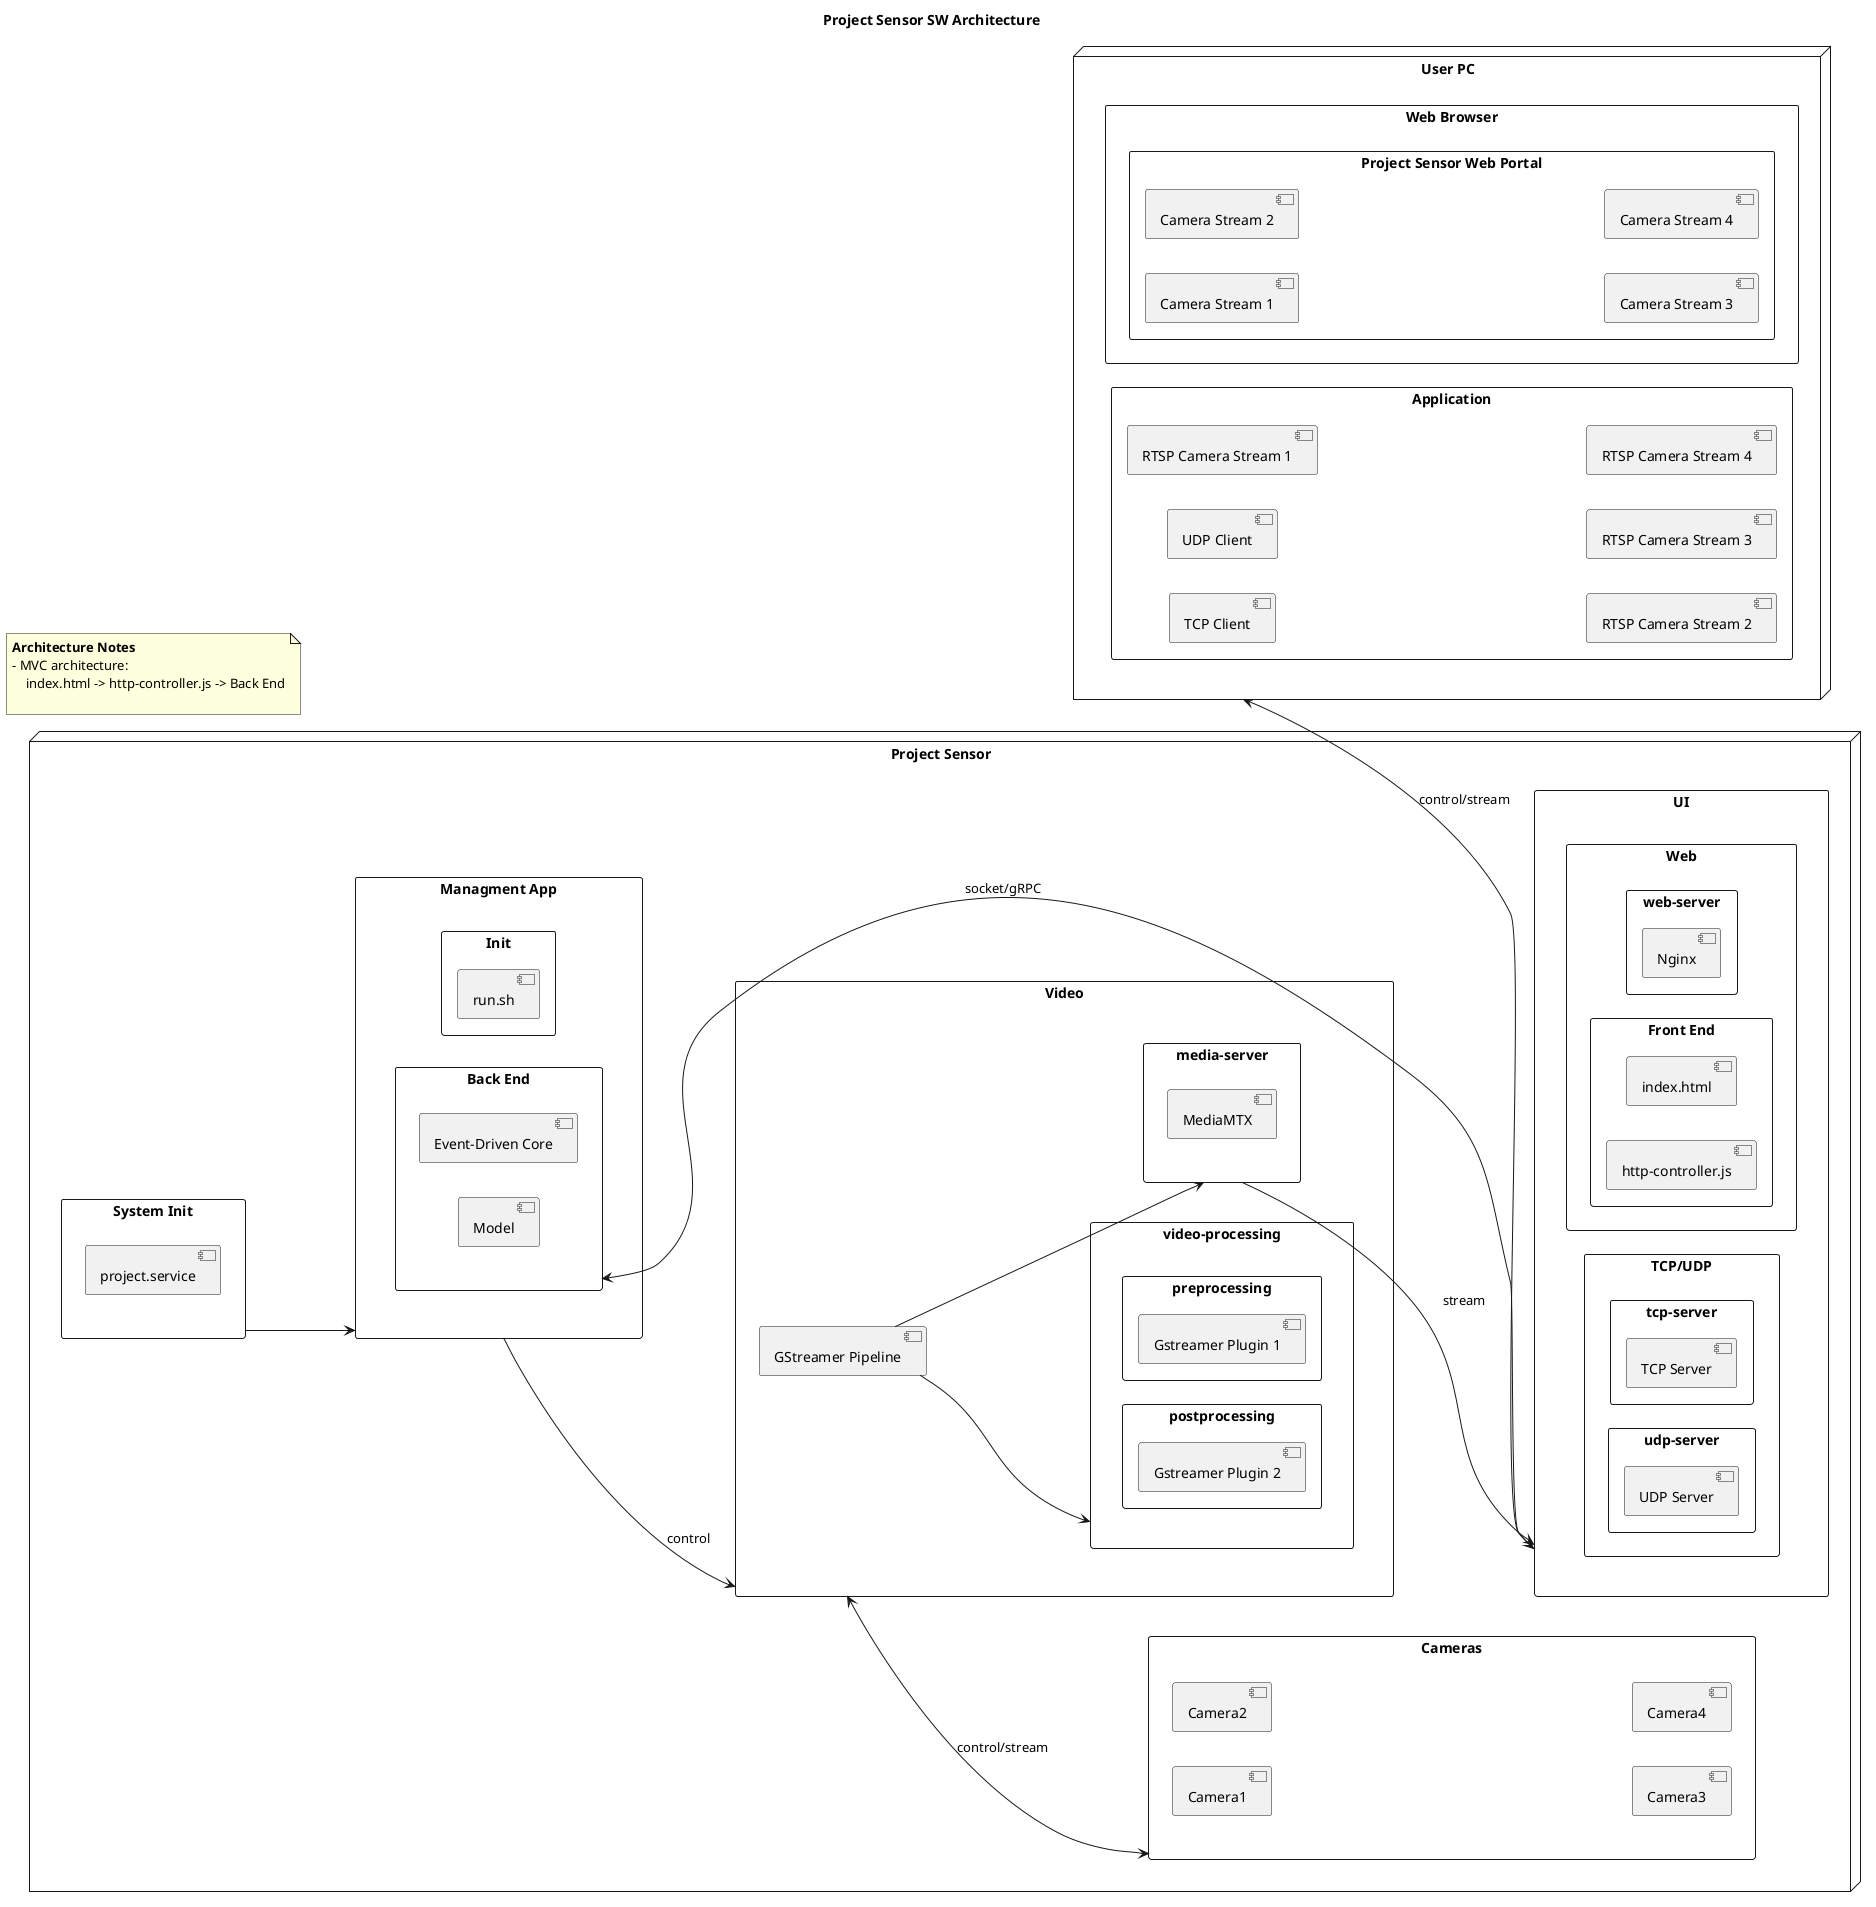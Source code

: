 @startuml project-sensor
'https://plantuml.com/component-diagram

left to right direction

title Project Sensor SW Architecture

node "Project Sensor" {
    rectangle "System Init" {
        [project.service]
    }

    rectangle "Managment App" {
        rectangle "Init" {
            [run.sh]
        }

        rectangle "Back End" {
            [Event-Driven Core]
            [Model]
        }
    }

    rectangle "Cameras" {
        [Camera1]
        [Camera2]
        [Camera3]
        [Camera4]
    }

    rectangle "Video" {
        [GStreamer Pipeline]

        rectangle "video-processing" {
            rectangle "preprocessing" {
                [Gstreamer Plugin 1]
            }

            rectangle "postprocessing" {
                [Gstreamer Plugin 2]
            }
        }

        rectangle "media-server" {
            [MediaMTX]
        }

        "GStreamer Pipeline" --> "media-server"
        "GStreamer Pipeline" --> "video-processing"

    }

    rectangle UI {
        rectangle "Web" {
            rectangle "web-server" {
                [Nginx]
            }

            rectangle "Front End" {
                [index.html]
                [http-controller.js]
            }
        }

        rectangle "TCP/UDP" {
            rectangle "tcp-server" {
                [TCP Server]
            }
            rectangle "udp-server" {
                [UDP Server]
            }
        }
    }

    "System Init" --> "Managment App"
    "Managment App" --> "Video" : control
    "Video" <--> "Cameras" : control/stream
    "media-server" --> "UI" : stream
    "UI" --> "Back End" : socket/gRPC
}

node "User PC" {
    rectangle "Web Browser" {
        rectangle "Project Sensor Web Portal" {
            [Camera Stream 1]
            [Camera Stream 2]
            [Camera Stream 3]
            [Camera Stream 4]
        }
    }

    rectangle "Application" {
        [TCP Client]
        [UDP Client]
        [RTSP Camera Stream 1]
        [RTSP Camera Stream 2]
        [RTSP Camera Stream 3]
        [RTSP Camera Stream 4]
    }
}

"User PC" <--> "UI" : control/stream

note as Notes
    **Architecture Notes**
    - MVC architecture:
        index.html -> http-controller.js -> Back End

end note

@enduml